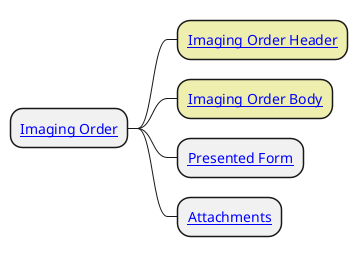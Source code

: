 @startmindmap
skinparam topurl StructureDefinition-

* [[ImagingOrderCz.html Imaging Order]]
**[#EEEEAE] [[HeaderImagingOrder.html Imaging Order Header]]
**[#EEEEAE] [[BodyImageOrderCz.html Imaging Order Body]]
** [[PresentedFormCz.html Presented Form]]
** [[AttachmentsCz.html Attachments]]

/'
** [[health-insurance-cz.html Health Insurance Provider]]
** [[serviceRequestCz.html Imaging Order Service Request]]
***_ Order identifier
***_ Status of a service order.
***_ Kind of service request.
*** [[CoverageCz.html Associated insurance coverage]]
*** [[specimenCz.html Sample for analysis]]
****_ External Identifier
****_ Status
****_ Type
****_ Subject
****_ Received Time (DateTime)
****_ Collection
****_ Processing
****_ Container
'/
@endmindmap